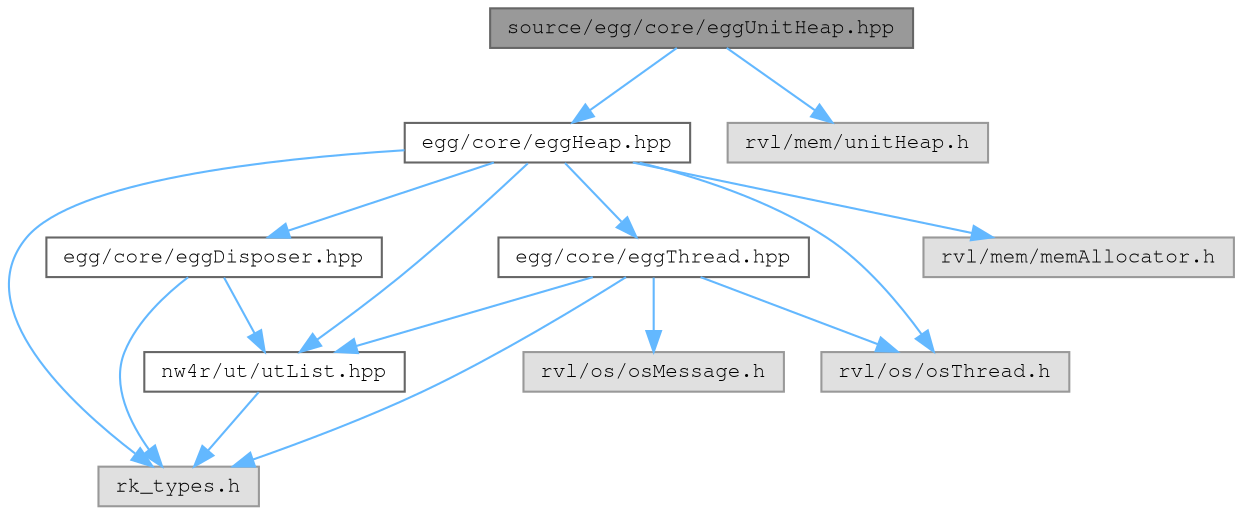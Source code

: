 digraph "source/egg/core/eggUnitHeap.hpp"
{
 // LATEX_PDF_SIZE
  bgcolor="transparent";
  edge [fontname=FreeMono,fontsize=10,labelfontname=FreeMono,labelfontsize=10];
  node [fontname=FreeMono,fontsize=10,shape=box,height=0.2,width=0.4];
  Node1 [label="source/egg/core/eggUnitHeap.hpp",height=0.2,width=0.4,color="gray40", fillcolor="grey60", style="filled", fontcolor="black",tooltip="EGG wraper for unit heaps (each element uniform size)."];
  Node1 -> Node2 [color="steelblue1",style="solid"];
  Node2 [label="egg/core/eggHeap.hpp",height=0.2,width=0.4,color="grey40", fillcolor="white", style="filled",URL="$egg_heap_8hpp.html",tooltip="Base Heap class."];
  Node2 -> Node3 [color="steelblue1",style="solid"];
  Node3 [label="egg/core/eggDisposer.hpp",height=0.2,width=0.4,color="grey40", fillcolor="white", style="filled",URL="$egg_disposer_8hpp.html",tooltip="Headers for EGG::Disposer."];
  Node3 -> Node4 [color="steelblue1",style="solid"];
  Node4 [label="nw4r/ut/utList.hpp",height=0.2,width=0.4,color="grey40", fillcolor="white", style="filled",URL="$ut_list_8hpp_source.html",tooltip=" "];
  Node4 -> Node5 [color="steelblue1",style="solid"];
  Node5 [label="rk_types.h",height=0.2,width=0.4,color="grey60", fillcolor="#E0E0E0", style="filled",tooltip=" "];
  Node3 -> Node5 [color="steelblue1",style="solid"];
  Node2 -> Node4 [color="steelblue1",style="solid"];
  Node2 -> Node5 [color="steelblue1",style="solid"];
  Node2 -> Node6 [color="steelblue1",style="solid"];
  Node6 [label="rvl/os/osThread.h",height=0.2,width=0.4,color="grey60", fillcolor="#E0E0E0", style="filled",tooltip=" "];
  Node2 -> Node7 [color="steelblue1",style="solid"];
  Node7 [label="rvl/mem/memAllocator.h",height=0.2,width=0.4,color="grey60", fillcolor="#E0E0E0", style="filled",tooltip=" "];
  Node2 -> Node8 [color="steelblue1",style="solid"];
  Node8 [label="egg/core/eggThread.hpp",height=0.2,width=0.4,color="grey40", fillcolor="white", style="filled",URL="$egg_thread_8hpp.html",tooltip="Thread class for extending."];
  Node8 -> Node4 [color="steelblue1",style="solid"];
  Node8 -> Node5 [color="steelblue1",style="solid"];
  Node8 -> Node9 [color="steelblue1",style="solid"];
  Node9 [label="rvl/os/osMessage.h",height=0.2,width=0.4,color="grey60", fillcolor="#E0E0E0", style="filled",tooltip=" "];
  Node8 -> Node6 [color="steelblue1",style="solid"];
  Node1 -> Node10 [color="steelblue1",style="solid"];
  Node10 [label="rvl/mem/unitHeap.h",height=0.2,width=0.4,color="grey60", fillcolor="#E0E0E0", style="filled",tooltip=" "];
}
